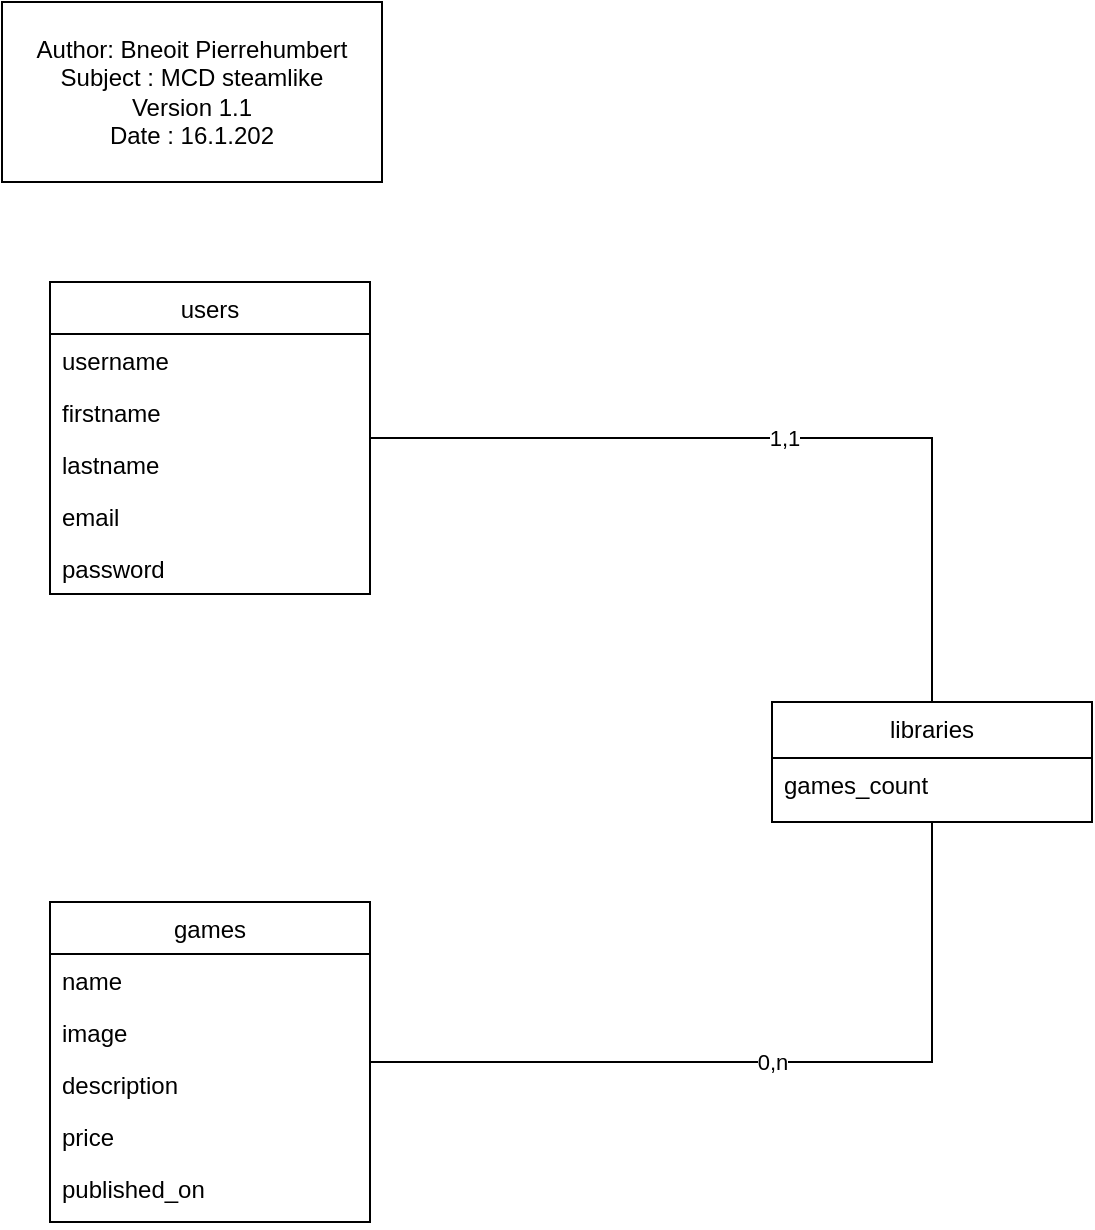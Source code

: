 <mxfile version="20.2.3" type="device"><diagram id="UbrcDcAlI7vEdtVq040K" name="Page-1"><mxGraphModel dx="1422" dy="865" grid="1" gridSize="10" guides="1" tooltips="1" connect="1" arrows="1" fold="1" page="1" pageScale="1" pageWidth="827" pageHeight="1169" math="0" shadow="0"><root><mxCell id="0"/><mxCell id="1" parent="0"/><mxCell id="wzqLIgOIi6nqR8SQxZko-1" value="users" style="swimlane;fontStyle=0;align=center;verticalAlign=top;childLayout=stackLayout;horizontal=1;startSize=26;horizontalStack=0;resizeParent=1;resizeLast=0;collapsible=1;marginBottom=0;rounded=0;shadow=0;strokeWidth=1;" parent="1" vertex="1"><mxGeometry x="199" y="280" width="160" height="156" as="geometry"><mxRectangle x="230" y="140" width="160" height="26" as="alternateBounds"/></mxGeometry></mxCell><mxCell id="wzqLIgOIi6nqR8SQxZko-2" value="username" style="text;align=left;verticalAlign=top;spacingLeft=4;spacingRight=4;overflow=hidden;rotatable=0;points=[[0,0.5],[1,0.5]];portConstraint=eastwest;" parent="wzqLIgOIi6nqR8SQxZko-1" vertex="1"><mxGeometry y="26" width="160" height="26" as="geometry"/></mxCell><mxCell id="wzqLIgOIi6nqR8SQxZko-5" value="firstname" style="text;align=left;verticalAlign=top;spacingLeft=4;spacingRight=4;overflow=hidden;rotatable=0;points=[[0,0.5],[1,0.5]];portConstraint=eastwest;rounded=0;shadow=0;html=0;" parent="wzqLIgOIi6nqR8SQxZko-1" vertex="1"><mxGeometry y="52" width="160" height="26" as="geometry"/></mxCell><mxCell id="wzqLIgOIi6nqR8SQxZko-6" value="lastname" style="text;align=left;verticalAlign=top;spacingLeft=4;spacingRight=4;overflow=hidden;rotatable=0;points=[[0,0.5],[1,0.5]];portConstraint=eastwest;rounded=0;shadow=0;html=0;" parent="wzqLIgOIi6nqR8SQxZko-1" vertex="1"><mxGeometry y="78" width="160" height="26" as="geometry"/></mxCell><mxCell id="wzqLIgOIi6nqR8SQxZko-3" value="email" style="text;align=left;verticalAlign=top;spacingLeft=4;spacingRight=4;overflow=hidden;rotatable=0;points=[[0,0.5],[1,0.5]];portConstraint=eastwest;rounded=0;shadow=0;html=0;" parent="wzqLIgOIi6nqR8SQxZko-1" vertex="1"><mxGeometry y="104" width="160" height="26" as="geometry"/></mxCell><mxCell id="wzqLIgOIi6nqR8SQxZko-4" value="password" style="text;align=left;verticalAlign=top;spacingLeft=4;spacingRight=4;overflow=hidden;rotatable=0;points=[[0,0.5],[1,0.5]];portConstraint=eastwest;rounded=0;shadow=0;html=0;" parent="wzqLIgOIi6nqR8SQxZko-1" vertex="1"><mxGeometry y="130" width="160" height="26" as="geometry"/></mxCell><mxCell id="wzqLIgOIi6nqR8SQxZko-7" value="Author: Bneoit Pierrehumbert&lt;br&gt;Subject : MCD steamlike&lt;br&gt;Version 1.1&lt;br&gt;Date : 16.1.202" style="rounded=0;whiteSpace=wrap;html=1;" parent="1" vertex="1"><mxGeometry x="175" y="140" width="190" height="90" as="geometry"/></mxCell><mxCell id="wzqLIgOIi6nqR8SQxZko-8" value="games" style="swimlane;fontStyle=0;align=center;verticalAlign=top;childLayout=stackLayout;horizontal=1;startSize=26;horizontalStack=0;resizeParent=1;resizeLast=0;collapsible=1;marginBottom=0;rounded=0;shadow=0;strokeWidth=1;" parent="1" vertex="1"><mxGeometry x="199" y="590" width="160" height="160" as="geometry"><mxRectangle x="230" y="140" width="160" height="26" as="alternateBounds"/></mxGeometry></mxCell><mxCell id="wzqLIgOIi6nqR8SQxZko-9" value="name" style="text;align=left;verticalAlign=top;spacingLeft=4;spacingRight=4;overflow=hidden;rotatable=0;points=[[0,0.5],[1,0.5]];portConstraint=eastwest;" parent="wzqLIgOIi6nqR8SQxZko-8" vertex="1"><mxGeometry y="26" width="160" height="26" as="geometry"/></mxCell><mxCell id="wzqLIgOIi6nqR8SQxZko-10" value="image" style="text;align=left;verticalAlign=top;spacingLeft=4;spacingRight=4;overflow=hidden;rotatable=0;points=[[0,0.5],[1,0.5]];portConstraint=eastwest;rounded=0;shadow=0;html=0;" parent="wzqLIgOIi6nqR8SQxZko-8" vertex="1"><mxGeometry y="52" width="160" height="26" as="geometry"/></mxCell><mxCell id="wzqLIgOIi6nqR8SQxZko-11" value="description    " style="text;align=left;verticalAlign=top;spacingLeft=4;spacingRight=4;overflow=hidden;rotatable=0;points=[[0,0.5],[1,0.5]];portConstraint=eastwest;rounded=0;shadow=0;html=0;" parent="wzqLIgOIi6nqR8SQxZko-8" vertex="1"><mxGeometry y="78" width="160" height="26" as="geometry"/></mxCell><mxCell id="wzqLIgOIi6nqR8SQxZko-12" value="price" style="text;align=left;verticalAlign=top;spacingLeft=4;spacingRight=4;overflow=hidden;rotatable=0;points=[[0,0.5],[1,0.5]];portConstraint=eastwest;rounded=0;shadow=0;html=0;" parent="wzqLIgOIi6nqR8SQxZko-8" vertex="1"><mxGeometry y="104" width="160" height="26" as="geometry"/></mxCell><mxCell id="wzqLIgOIi6nqR8SQxZko-13" value="published_on" style="text;align=left;verticalAlign=top;spacingLeft=4;spacingRight=4;overflow=hidden;rotatable=0;points=[[0,0.5],[1,0.5]];portConstraint=eastwest;rounded=0;shadow=0;html=0;" parent="wzqLIgOIi6nqR8SQxZko-8" vertex="1"><mxGeometry y="130" width="160" height="30" as="geometry"/></mxCell><mxCell id="UmtE6MkQ2oIp_R9znAGo-12" value="" style="group;rounded=0;" parent="1" vertex="1" connectable="0"><mxGeometry x="560" y="490" width="160" height="60" as="geometry"/></mxCell><mxCell id="UmtE6MkQ2oIp_R9znAGo-13" value="libraries" style="swimlane;fontStyle=0;align=center;verticalAlign=top;childLayout=stackLayout;horizontal=1;startSize=28;horizontalStack=0;resizeParent=1;resizeLast=0;collapsible=1;marginBottom=0;rounded=1;shadow=0;strokeWidth=1;arcSize=0;container=0;" parent="UmtE6MkQ2oIp_R9znAGo-12" vertex="1"><mxGeometry width="160" height="60" as="geometry"><mxRectangle x="230" y="140" width="160" height="26" as="alternateBounds"/></mxGeometry></mxCell><mxCell id="BJ1JJ-_ywoDh6Ucqwu5_-9" value="games_count" style="text;align=left;verticalAlign=top;spacingLeft=4;spacingRight=4;overflow=hidden;rotatable=0;points=[[0,0.5],[1,0.5]];portConstraint=eastwest;rounded=0;shadow=0;html=0;" parent="UmtE6MkQ2oIp_R9znAGo-13" vertex="1"><mxGeometry y="28" width="160" height="26" as="geometry"/></mxCell><mxCell id="BJ1JJ-_ywoDh6Ucqwu5_-15" value="0,n" style="edgeStyle=orthogonalEdgeStyle;rounded=0;orthogonalLoop=1;jettySize=auto;html=1;endArrow=none;endFill=0;" parent="1" source="wzqLIgOIi6nqR8SQxZko-8" target="UmtE6MkQ2oIp_R9znAGo-13" edge="1"><mxGeometry relative="1" as="geometry"><mxPoint x="640" y="650" as="sourcePoint"/></mxGeometry></mxCell><mxCell id="BJ1JJ-_ywoDh6Ucqwu5_-20" value="1,1" style="edgeStyle=orthogonalEdgeStyle;rounded=0;orthogonalLoop=1;jettySize=auto;html=1;endArrow=none;endFill=0;" parent="1" source="wzqLIgOIi6nqR8SQxZko-1" target="UmtE6MkQ2oIp_R9znAGo-13" edge="1"><mxGeometry relative="1" as="geometry"><mxPoint x="640" y="388" as="sourcePoint"/></mxGeometry></mxCell></root></mxGraphModel></diagram></mxfile>